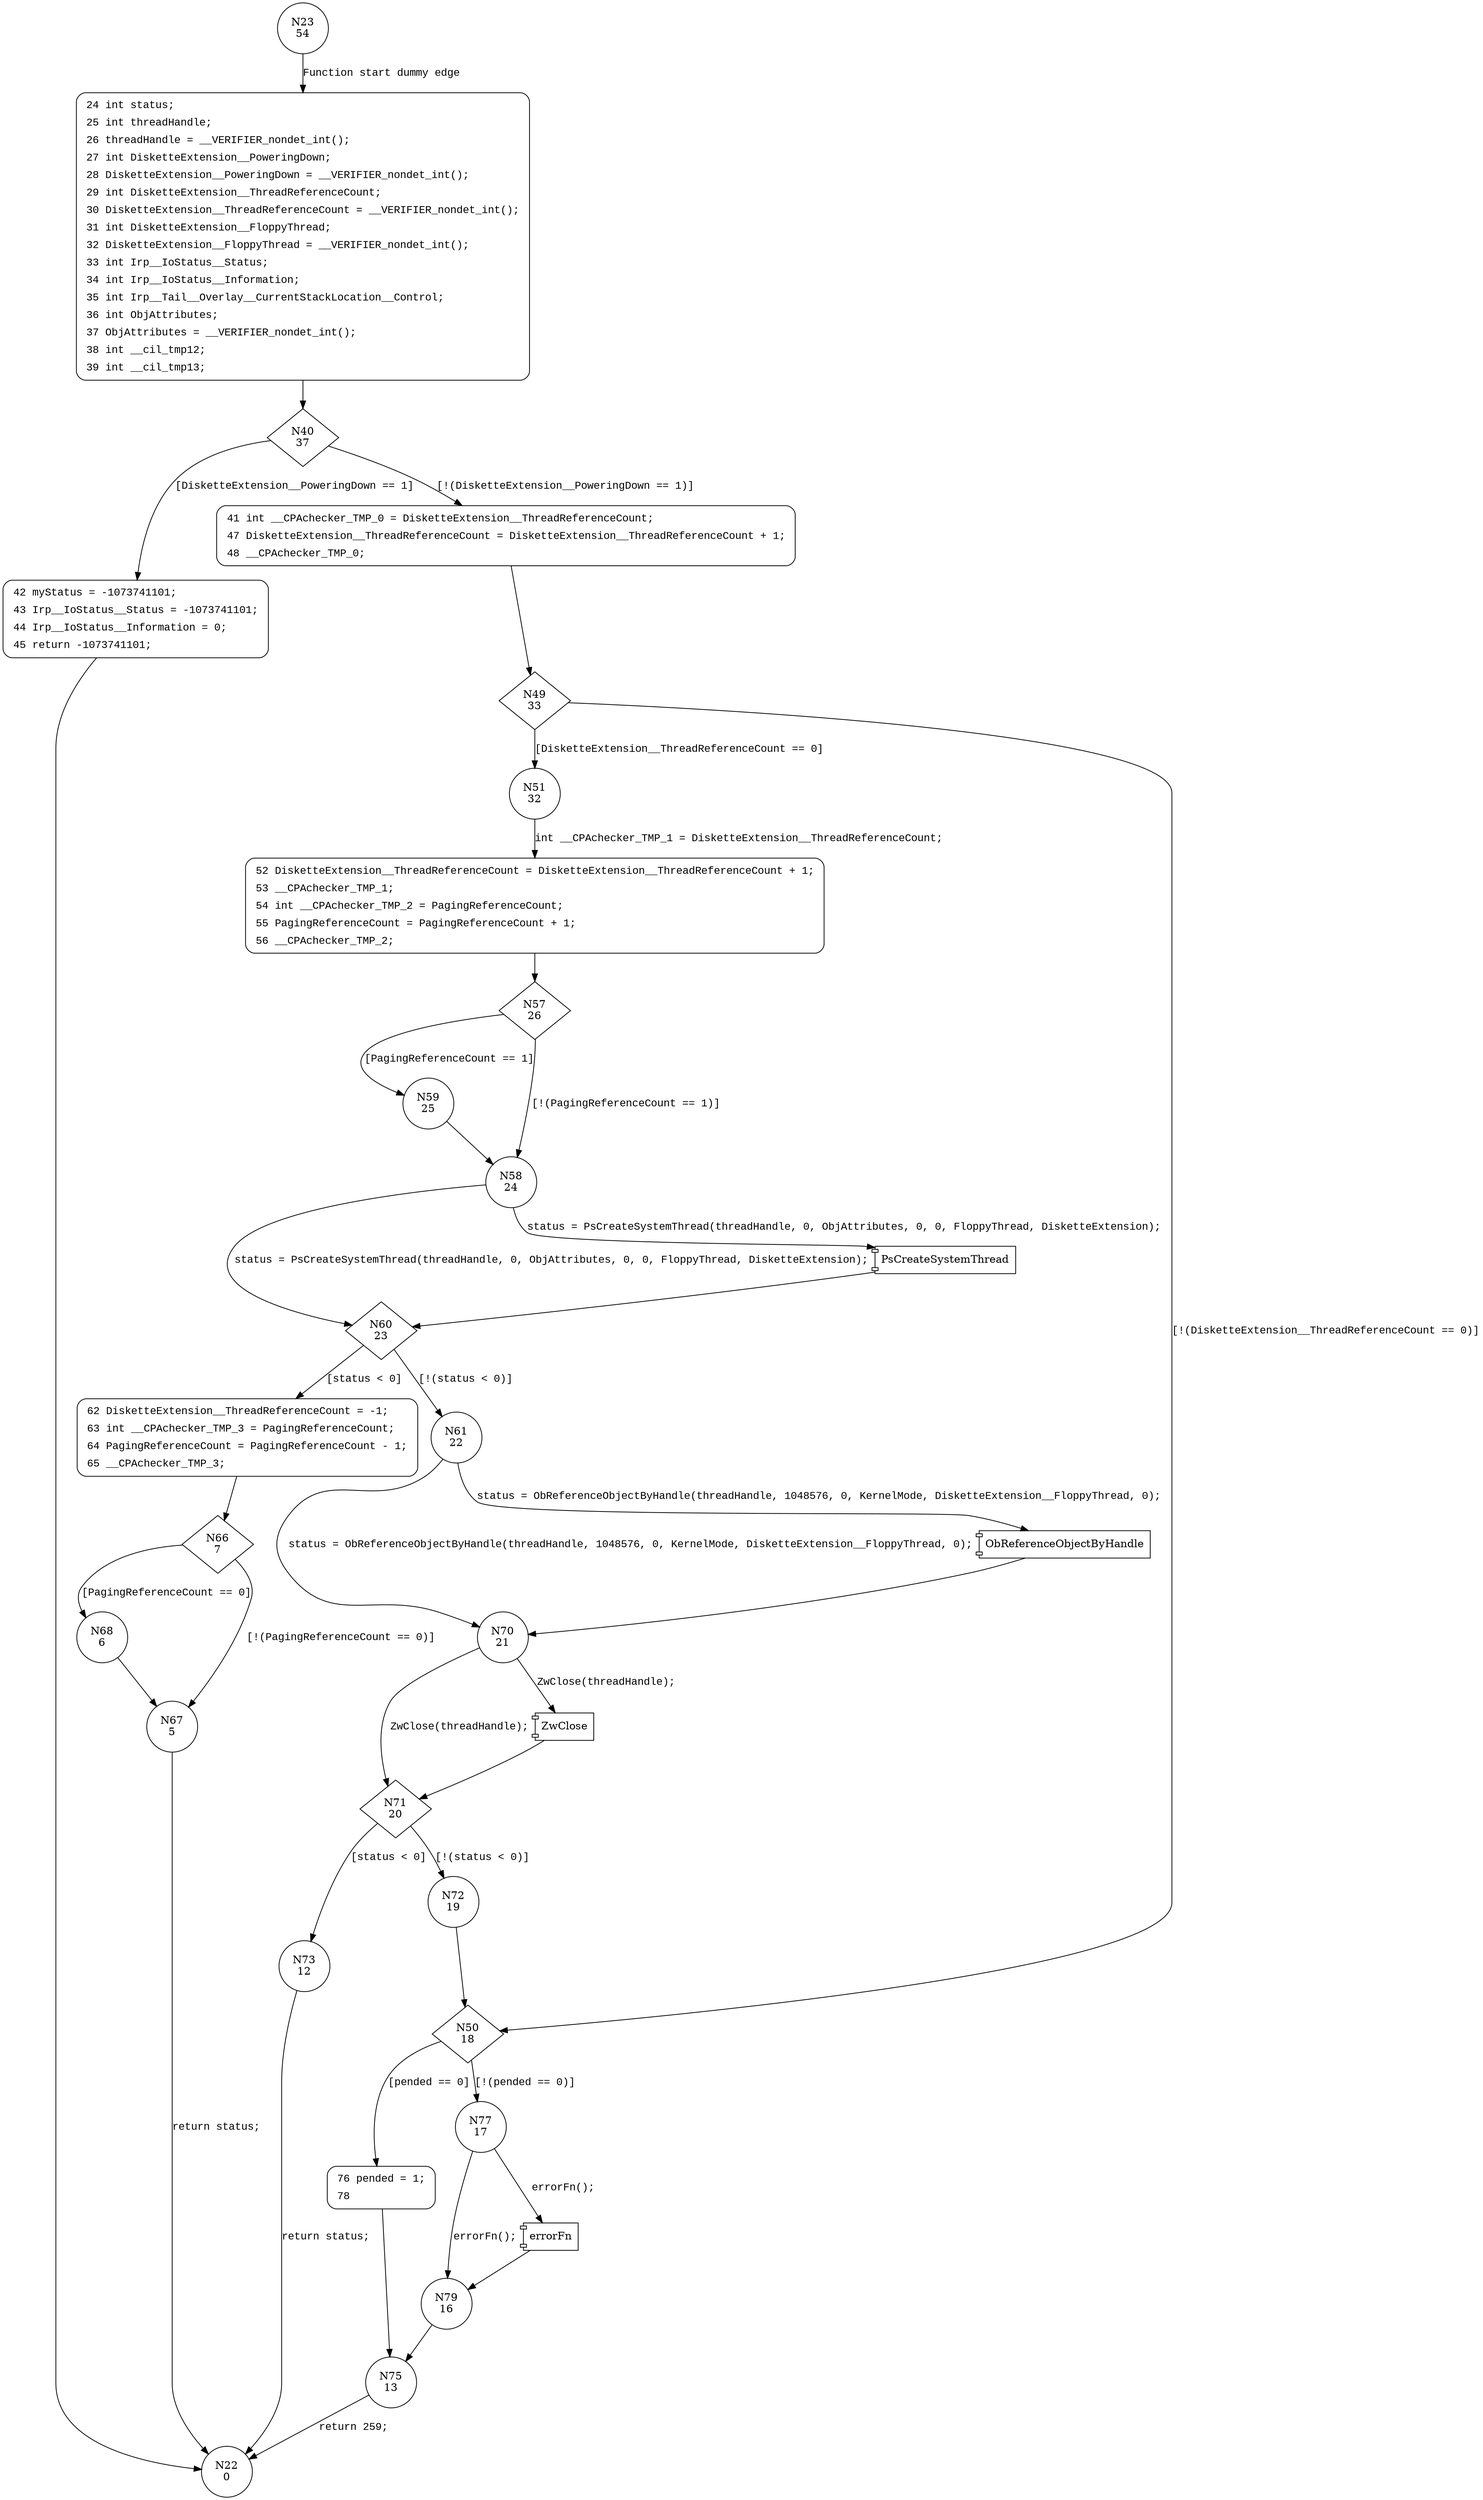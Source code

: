 digraph FlQueueIrpToThread {
23 [shape="circle" label="N23\n54"]
24 [shape="circle" label="N24\n53"]
40 [shape="diamond" label="N40\n37"]
42 [shape="circle" label="N42\n4"]
41 [shape="circle" label="N41\n36"]
49 [shape="diamond" label="N49\n33"]
51 [shape="circle" label="N51\n32"]
50 [shape="diamond" label="N50\n18"]
76 [shape="circle" label="N76\n15"]
77 [shape="circle" label="N77\n17"]
79 [shape="circle" label="N79\n16"]
75 [shape="circle" label="N75\n13"]
22 [shape="circle" label="N22\n0"]
52 [shape="circle" label="N52\n31"]
57 [shape="diamond" label="N57\n26"]
59 [shape="circle" label="N59\n25"]
58 [shape="circle" label="N58\n24"]
60 [shape="diamond" label="N60\n23"]
62 [shape="circle" label="N62\n11"]
61 [shape="circle" label="N61\n22"]
70 [shape="circle" label="N70\n21"]
71 [shape="diamond" label="N71\n20"]
73 [shape="circle" label="N73\n12"]
72 [shape="circle" label="N72\n19"]
66 [shape="diamond" label="N66\n7"]
68 [shape="circle" label="N68\n6"]
67 [shape="circle" label="N67\n5"]
24 [style="filled,bold" penwidth="1" fillcolor="white" fontname="Courier New" shape="Mrecord" label=<<table border="0" cellborder="0" cellpadding="3" bgcolor="white"><tr><td align="right">24</td><td align="left">int status;</td></tr><tr><td align="right">25</td><td align="left">int threadHandle;</td></tr><tr><td align="right">26</td><td align="left">threadHandle = __VERIFIER_nondet_int();</td></tr><tr><td align="right">27</td><td align="left">int DisketteExtension__PoweringDown;</td></tr><tr><td align="right">28</td><td align="left">DisketteExtension__PoweringDown = __VERIFIER_nondet_int();</td></tr><tr><td align="right">29</td><td align="left">int DisketteExtension__ThreadReferenceCount;</td></tr><tr><td align="right">30</td><td align="left">DisketteExtension__ThreadReferenceCount = __VERIFIER_nondet_int();</td></tr><tr><td align="right">31</td><td align="left">int DisketteExtension__FloppyThread;</td></tr><tr><td align="right">32</td><td align="left">DisketteExtension__FloppyThread = __VERIFIER_nondet_int();</td></tr><tr><td align="right">33</td><td align="left">int Irp__IoStatus__Status;</td></tr><tr><td align="right">34</td><td align="left">int Irp__IoStatus__Information;</td></tr><tr><td align="right">35</td><td align="left">int Irp__Tail__Overlay__CurrentStackLocation__Control;</td></tr><tr><td align="right">36</td><td align="left">int ObjAttributes;</td></tr><tr><td align="right">37</td><td align="left">ObjAttributes = __VERIFIER_nondet_int();</td></tr><tr><td align="right">38</td><td align="left">int __cil_tmp12;</td></tr><tr><td align="right">39</td><td align="left">int __cil_tmp13;</td></tr></table>>]
24 -> 40[label=""]
41 [style="filled,bold" penwidth="1" fillcolor="white" fontname="Courier New" shape="Mrecord" label=<<table border="0" cellborder="0" cellpadding="3" bgcolor="white"><tr><td align="right">41</td><td align="left">int __CPAchecker_TMP_0 = DisketteExtension__ThreadReferenceCount;</td></tr><tr><td align="right">47</td><td align="left">DisketteExtension__ThreadReferenceCount = DisketteExtension__ThreadReferenceCount + 1;</td></tr><tr><td align="right">48</td><td align="left">__CPAchecker_TMP_0;</td></tr></table>>]
41 -> 49[label=""]
76 [style="filled,bold" penwidth="1" fillcolor="white" fontname="Courier New" shape="Mrecord" label=<<table border="0" cellborder="0" cellpadding="3" bgcolor="white"><tr><td align="right">76</td><td align="left">pended = 1;</td></tr><tr><td align="right">78</td><td align="left"></td></tr></table>>]
76 -> 75[label=""]
52 [style="filled,bold" penwidth="1" fillcolor="white" fontname="Courier New" shape="Mrecord" label=<<table border="0" cellborder="0" cellpadding="3" bgcolor="white"><tr><td align="right">52</td><td align="left">DisketteExtension__ThreadReferenceCount = DisketteExtension__ThreadReferenceCount + 1;</td></tr><tr><td align="right">53</td><td align="left">__CPAchecker_TMP_1;</td></tr><tr><td align="right">54</td><td align="left">int __CPAchecker_TMP_2 = PagingReferenceCount;</td></tr><tr><td align="right">55</td><td align="left">PagingReferenceCount = PagingReferenceCount + 1;</td></tr><tr><td align="right">56</td><td align="left">__CPAchecker_TMP_2;</td></tr></table>>]
52 -> 57[label=""]
62 [style="filled,bold" penwidth="1" fillcolor="white" fontname="Courier New" shape="Mrecord" label=<<table border="0" cellborder="0" cellpadding="3" bgcolor="white"><tr><td align="right">62</td><td align="left">DisketteExtension__ThreadReferenceCount = -1;</td></tr><tr><td align="right">63</td><td align="left">int __CPAchecker_TMP_3 = PagingReferenceCount;</td></tr><tr><td align="right">64</td><td align="left">PagingReferenceCount = PagingReferenceCount - 1;</td></tr><tr><td align="right">65</td><td align="left">__CPAchecker_TMP_3;</td></tr></table>>]
62 -> 66[label=""]
42 [style="filled,bold" penwidth="1" fillcolor="white" fontname="Courier New" shape="Mrecord" label=<<table border="0" cellborder="0" cellpadding="3" bgcolor="white"><tr><td align="right">42</td><td align="left">myStatus = -1073741101;</td></tr><tr><td align="right">43</td><td align="left">Irp__IoStatus__Status = -1073741101;</td></tr><tr><td align="right">44</td><td align="left">Irp__IoStatus__Information = 0;</td></tr><tr><td align="right">45</td><td align="left">return -1073741101;</td></tr></table>>]
42 -> 22[label=""]
23 -> 24 [label="Function start dummy edge" fontname="Courier New"]
40 -> 42 [label="[DisketteExtension__PoweringDown == 1]" fontname="Courier New"]
40 -> 41 [label="[!(DisketteExtension__PoweringDown == 1)]" fontname="Courier New"]
49 -> 51 [label="[DisketteExtension__ThreadReferenceCount == 0]" fontname="Courier New"]
49 -> 50 [label="[!(DisketteExtension__ThreadReferenceCount == 0)]" fontname="Courier New"]
50 -> 76 [label="[pended == 0]" fontname="Courier New"]
50 -> 77 [label="[!(pended == 0)]" fontname="Courier New"]
100049 [shape="component" label="errorFn"]
77 -> 100049 [label="errorFn();" fontname="Courier New"]
100049 -> 79 [label="" fontname="Courier New"]
77 -> 79 [label="errorFn();" fontname="Courier New"]
79 -> 75 [label="" fontname="Courier New"]
75 -> 22 [label="return 259;" fontname="Courier New"]
51 -> 52 [label="int __CPAchecker_TMP_1 = DisketteExtension__ThreadReferenceCount;" fontname="Courier New"]
57 -> 59 [label="[PagingReferenceCount == 1]" fontname="Courier New"]
57 -> 58 [label="[!(PagingReferenceCount == 1)]" fontname="Courier New"]
100050 [shape="component" label="PsCreateSystemThread"]
58 -> 100050 [label="status = PsCreateSystemThread(threadHandle, 0, ObjAttributes, 0, 0, FloppyThread, DisketteExtension);" fontname="Courier New"]
100050 -> 60 [label="" fontname="Courier New"]
58 -> 60 [label="status = PsCreateSystemThread(threadHandle, 0, ObjAttributes, 0, 0, FloppyThread, DisketteExtension);" fontname="Courier New"]
60 -> 62 [label="[status < 0]" fontname="Courier New"]
60 -> 61 [label="[!(status < 0)]" fontname="Courier New"]
100051 [shape="component" label="ObReferenceObjectByHandle"]
61 -> 100051 [label="status = ObReferenceObjectByHandle(threadHandle, 1048576, 0, KernelMode, DisketteExtension__FloppyThread, 0);" fontname="Courier New"]
100051 -> 70 [label="" fontname="Courier New"]
61 -> 70 [label="status = ObReferenceObjectByHandle(threadHandle, 1048576, 0, KernelMode, DisketteExtension__FloppyThread, 0);" fontname="Courier New"]
100052 [shape="component" label="ZwClose"]
70 -> 100052 [label="ZwClose(threadHandle);" fontname="Courier New"]
100052 -> 71 [label="" fontname="Courier New"]
70 -> 71 [label="ZwClose(threadHandle);" fontname="Courier New"]
71 -> 73 [label="[status < 0]" fontname="Courier New"]
71 -> 72 [label="[!(status < 0)]" fontname="Courier New"]
73 -> 22 [label="return status;" fontname="Courier New"]
66 -> 68 [label="[PagingReferenceCount == 0]" fontname="Courier New"]
66 -> 67 [label="[!(PagingReferenceCount == 0)]" fontname="Courier New"]
67 -> 22 [label="return status;" fontname="Courier New"]
59 -> 58 [label="" fontname="Courier New"]
72 -> 50 [label="" fontname="Courier New"]
68 -> 67 [label="" fontname="Courier New"]
}